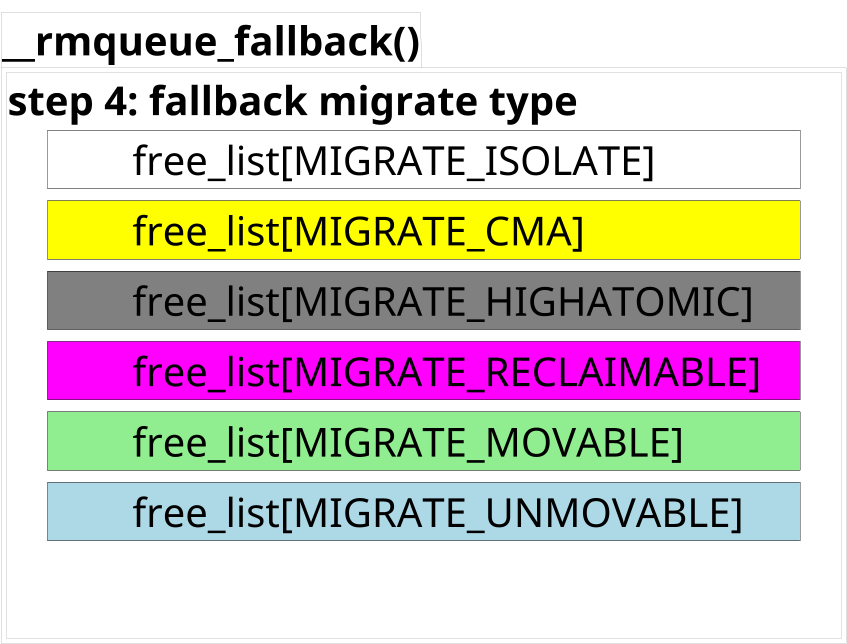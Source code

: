 @startuml
!$font_size = 200
!$border_thick = 2

scale 1/5
skinparam ComponentStyle rectangle
skinparam Component {
    FontSize $font_size
    BorderThickness $border_thick
    BorderColor black
}
skinparam Rectangle {
    FontSize $font_size
    BorderThickness 0
    BackgroundColor transparent
}

skinparam Package {
    FontSize $font_size
    BorderThickness 0
    BackgroundColor transparent
}

package "__rmqueue_fallback()" as pack3 {
    rectangle "step 4: fallback migrate type\t\t\t\t" as step4 {
        component "\tfree_list[MIGRATE_ISOLATE]\t\t" as flm1 #White
        component "\tfree_list[MIGRATE_CMA]\t\t\t" as flm2 #Yellow
        component "\tfree_list[MIGRATE_HIGHATOMIC]\t" as flm3 #Grey
        component "\tfree_list[MIGRATE_RECLAIMABLE]\t" as flm4 #Magenta
        component "\tfree_list[MIGRATE_MOVABLE]\t\t" as flm5 #LightGreen
        component "\tfree_list[MIGRATE_UNMOVABLE]\t" as flm6 #LightBlue
        [tag3] $tag3

        flm1-down[hidden]-flm2
        flm2-down[hidden]-flm3
        flm3-down[hidden]-flm4
        flm4-down[hidden]-flm5
        flm5-down[hidden]-flm6
        flm6-down---[tag3]
        hide $tag3
    }
}

@enduml